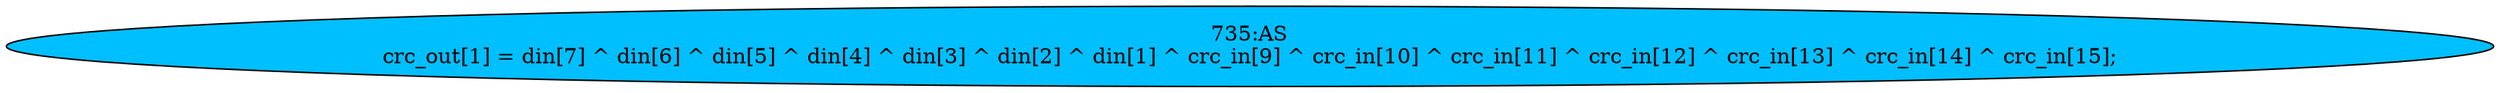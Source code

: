 strict digraph "" {
	node [label="\N"];
	"735:AS"	 [ast="<pyverilog.vparser.ast.Assign object at 0x7f55b234b510>",
		def_var="['crc_out']",
		fillcolor=deepskyblue,
		label="735:AS
crc_out[1] = din[7] ^ din[6] ^ din[5] ^ din[4] ^ din[3] ^ din[2] ^ din[1] ^ crc_in[9] ^ crc_in[10] ^ crc_in[11] ^ crc_in[\
12] ^ crc_in[13] ^ crc_in[14] ^ crc_in[15];",
		statements="[]",
		style=filled,
		typ=Assign,
		use_var="['din', 'din', 'din', 'din', 'din', 'din', 'din', 'crc_in', 'crc_in', 'crc_in', 'crc_in', 'crc_in', 'crc_in', 'crc_in']"];
}
